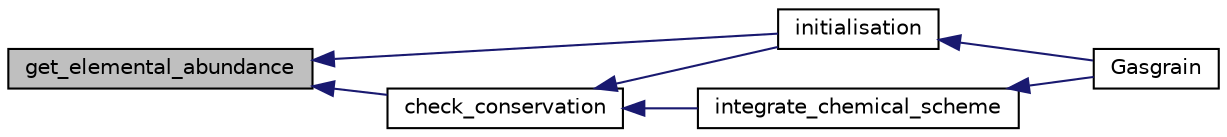 digraph G
{
  edge [fontname="Helvetica",fontsize="10",labelfontname="Helvetica",labelfontsize="10"];
  node [fontname="Helvetica",fontsize="10",shape=record];
  rankdir=LR;
  Node1 [label="get_elemental_abundance",height=0.2,width=0.4,color="black", fillcolor="grey75", style="filled" fontcolor="black"];
  Node1 -> Node2 [dir=back,color="midnightblue",fontsize="10",style="solid",fontname="Helvetica"];
  Node2 [label="check_conservation",height=0.2,width=0.4,color="black", fillcolor="white", style="filled",URL="$nautilus_8f90.html#a42f6d5ee173b3995ec7f09b3bdf661d1",tooltip="Check if elementary abundances are conserved. If not, display a warning. The option CONSERVATION_TYPE..."];
  Node2 -> Node3 [dir=back,color="midnightblue",fontsize="10",style="solid",fontname="Helvetica"];
  Node3 [label="initialisation",height=0.2,width=0.4,color="black", fillcolor="white", style="filled",URL="$nautilus_8f90.html#a568414246db75acf75fb8fd7ebc909b2",tooltip="Routine that contain all initialisation that needs to be done in the code before the integration..."];
  Node3 -> Node4 [dir=back,color="midnightblue",fontsize="10",style="solid",fontname="Helvetica"];
  Node4 [label="Gasgrain",height=0.2,width=0.4,color="black", fillcolor="white", style="filled",URL="$nautilus_8f90.html#a581e8920671b59dd3be0bd0cd3a87373"];
  Node2 -> Node5 [dir=back,color="midnightblue",fontsize="10",style="solid",fontname="Helvetica"];
  Node5 [label="integrate_chemical_scheme",height=0.2,width=0.4,color="black", fillcolor="white", style="filled",URL="$nautilus_8f90.html#ae30f81e809400b170c173d6980287c42",tooltip="Chemically evolve from T to TOUT the given spatial point."];
  Node5 -> Node4 [dir=back,color="midnightblue",fontsize="10",style="solid",fontname="Helvetica"];
  Node1 -> Node3 [dir=back,color="midnightblue",fontsize="10",style="solid",fontname="Helvetica"];
}
